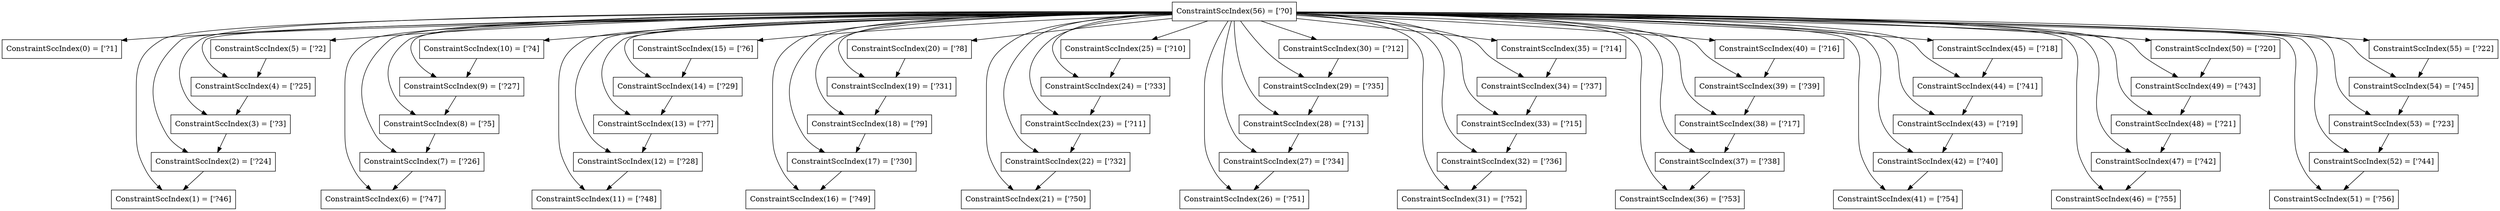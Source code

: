 digraph RegionInferenceContext {
    r0[label="ConstraintSccIndex(0) = [\'?1]"][shape="box"];
    r1[label="ConstraintSccIndex(1) = [\'?46]"][shape="box"];
    r2[label="ConstraintSccIndex(2) = [\'?24]"][shape="box"];
    r3[label="ConstraintSccIndex(3) = [\'?3]"][shape="box"];
    r4[label="ConstraintSccIndex(4) = [\'?25]"][shape="box"];
    r5[label="ConstraintSccIndex(5) = [\'?2]"][shape="box"];
    r6[label="ConstraintSccIndex(6) = [\'?47]"][shape="box"];
    r7[label="ConstraintSccIndex(7) = [\'?26]"][shape="box"];
    r8[label="ConstraintSccIndex(8) = [\'?5]"][shape="box"];
    r9[label="ConstraintSccIndex(9) = [\'?27]"][shape="box"];
    r10[label="ConstraintSccIndex(10) = [\'?4]"][shape="box"];
    r11[label="ConstraintSccIndex(11) = [\'?48]"][shape="box"];
    r12[label="ConstraintSccIndex(12) = [\'?28]"][shape="box"];
    r13[label="ConstraintSccIndex(13) = [\'?7]"][shape="box"];
    r14[label="ConstraintSccIndex(14) = [\'?29]"][shape="box"];
    r15[label="ConstraintSccIndex(15) = [\'?6]"][shape="box"];
    r16[label="ConstraintSccIndex(16) = [\'?49]"][shape="box"];
    r17[label="ConstraintSccIndex(17) = [\'?30]"][shape="box"];
    r18[label="ConstraintSccIndex(18) = [\'?9]"][shape="box"];
    r19[label="ConstraintSccIndex(19) = [\'?31]"][shape="box"];
    r20[label="ConstraintSccIndex(20) = [\'?8]"][shape="box"];
    r21[label="ConstraintSccIndex(21) = [\'?50]"][shape="box"];
    r22[label="ConstraintSccIndex(22) = [\'?32]"][shape="box"];
    r23[label="ConstraintSccIndex(23) = [\'?11]"][shape="box"];
    r24[label="ConstraintSccIndex(24) = [\'?33]"][shape="box"];
    r25[label="ConstraintSccIndex(25) = [\'?10]"][shape="box"];
    r26[label="ConstraintSccIndex(26) = [\'?51]"][shape="box"];
    r27[label="ConstraintSccIndex(27) = [\'?34]"][shape="box"];
    r28[label="ConstraintSccIndex(28) = [\'?13]"][shape="box"];
    r29[label="ConstraintSccIndex(29) = [\'?35]"][shape="box"];
    r30[label="ConstraintSccIndex(30) = [\'?12]"][shape="box"];
    r31[label="ConstraintSccIndex(31) = [\'?52]"][shape="box"];
    r32[label="ConstraintSccIndex(32) = [\'?36]"][shape="box"];
    r33[label="ConstraintSccIndex(33) = [\'?15]"][shape="box"];
    r34[label="ConstraintSccIndex(34) = [\'?37]"][shape="box"];
    r35[label="ConstraintSccIndex(35) = [\'?14]"][shape="box"];
    r36[label="ConstraintSccIndex(36) = [\'?53]"][shape="box"];
    r37[label="ConstraintSccIndex(37) = [\'?38]"][shape="box"];
    r38[label="ConstraintSccIndex(38) = [\'?17]"][shape="box"];
    r39[label="ConstraintSccIndex(39) = [\'?39]"][shape="box"];
    r40[label="ConstraintSccIndex(40) = [\'?16]"][shape="box"];
    r41[label="ConstraintSccIndex(41) = [\'?54]"][shape="box"];
    r42[label="ConstraintSccIndex(42) = [\'?40]"][shape="box"];
    r43[label="ConstraintSccIndex(43) = [\'?19]"][shape="box"];
    r44[label="ConstraintSccIndex(44) = [\'?41]"][shape="box"];
    r45[label="ConstraintSccIndex(45) = [\'?18]"][shape="box"];
    r46[label="ConstraintSccIndex(46) = [\'?55]"][shape="box"];
    r47[label="ConstraintSccIndex(47) = [\'?42]"][shape="box"];
    r48[label="ConstraintSccIndex(48) = [\'?21]"][shape="box"];
    r49[label="ConstraintSccIndex(49) = [\'?43]"][shape="box"];
    r50[label="ConstraintSccIndex(50) = [\'?20]"][shape="box"];
    r51[label="ConstraintSccIndex(51) = [\'?56]"][shape="box"];
    r52[label="ConstraintSccIndex(52) = [\'?44]"][shape="box"];
    r53[label="ConstraintSccIndex(53) = [\'?23]"][shape="box"];
    r54[label="ConstraintSccIndex(54) = [\'?45]"][shape="box"];
    r55[label="ConstraintSccIndex(55) = [\'?22]"][shape="box"];
    r56[label="ConstraintSccIndex(56) = [\'?0]"][shape="box"];
    r2 -> r1[label=""];
    r3 -> r2[label=""];
    r4 -> r3[label=""];
    r5 -> r4[label=""];
    r7 -> r6[label=""];
    r8 -> r7[label=""];
    r9 -> r8[label=""];
    r10 -> r9[label=""];
    r12 -> r11[label=""];
    r13 -> r12[label=""];
    r14 -> r13[label=""];
    r15 -> r14[label=""];
    r17 -> r16[label=""];
    r18 -> r17[label=""];
    r19 -> r18[label=""];
    r20 -> r19[label=""];
    r22 -> r21[label=""];
    r23 -> r22[label=""];
    r24 -> r23[label=""];
    r25 -> r24[label=""];
    r27 -> r26[label=""];
    r28 -> r27[label=""];
    r29 -> r28[label=""];
    r30 -> r29[label=""];
    r32 -> r31[label=""];
    r33 -> r32[label=""];
    r34 -> r33[label=""];
    r35 -> r34[label=""];
    r37 -> r36[label=""];
    r38 -> r37[label=""];
    r39 -> r38[label=""];
    r40 -> r39[label=""];
    r42 -> r41[label=""];
    r43 -> r42[label=""];
    r44 -> r43[label=""];
    r45 -> r44[label=""];
    r47 -> r46[label=""];
    r48 -> r47[label=""];
    r49 -> r48[label=""];
    r50 -> r49[label=""];
    r52 -> r51[label=""];
    r53 -> r52[label=""];
    r54 -> r53[label=""];
    r55 -> r54[label=""];
    r56 -> r0[label=""];
    r56 -> r5[label=""];
    r56 -> r3[label=""];
    r56 -> r10[label=""];
    r56 -> r8[label=""];
    r56 -> r15[label=""];
    r56 -> r13[label=""];
    r56 -> r20[label=""];
    r56 -> r18[label=""];
    r56 -> r25[label=""];
    r56 -> r23[label=""];
    r56 -> r30[label=""];
    r56 -> r28[label=""];
    r56 -> r35[label=""];
    r56 -> r33[label=""];
    r56 -> r40[label=""];
    r56 -> r38[label=""];
    r56 -> r45[label=""];
    r56 -> r43[label=""];
    r56 -> r50[label=""];
    r56 -> r48[label=""];
    r56 -> r55[label=""];
    r56 -> r53[label=""];
    r56 -> r2[label=""];
    r56 -> r4[label=""];
    r56 -> r7[label=""];
    r56 -> r9[label=""];
    r56 -> r12[label=""];
    r56 -> r14[label=""];
    r56 -> r17[label=""];
    r56 -> r19[label=""];
    r56 -> r22[label=""];
    r56 -> r24[label=""];
    r56 -> r27[label=""];
    r56 -> r29[label=""];
    r56 -> r32[label=""];
    r56 -> r34[label=""];
    r56 -> r37[label=""];
    r56 -> r39[label=""];
    r56 -> r42[label=""];
    r56 -> r44[label=""];
    r56 -> r47[label=""];
    r56 -> r49[label=""];
    r56 -> r52[label=""];
    r56 -> r54[label=""];
    r56 -> r1[label=""];
    r56 -> r6[label=""];
    r56 -> r11[label=""];
    r56 -> r16[label=""];
    r56 -> r21[label=""];
    r56 -> r26[label=""];
    r56 -> r31[label=""];
    r56 -> r36[label=""];
    r56 -> r41[label=""];
    r56 -> r46[label=""];
    r56 -> r51[label=""];
}
